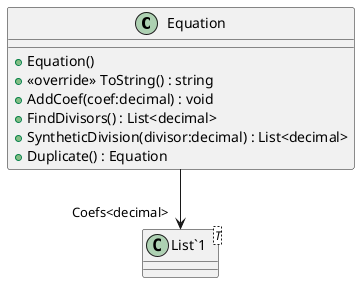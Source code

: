 @startuml
class Equation {
    + Equation()
    + <<override>> ToString() : string
    + AddCoef(coef:decimal) : void
    + FindDivisors() : List<decimal>
    + SyntheticDivision(divisor:decimal) : List<decimal>
    + Duplicate() : Equation
}
class "List`1"<T> {
}
Equation --> "Coefs<decimal>" "List`1"
@enduml
